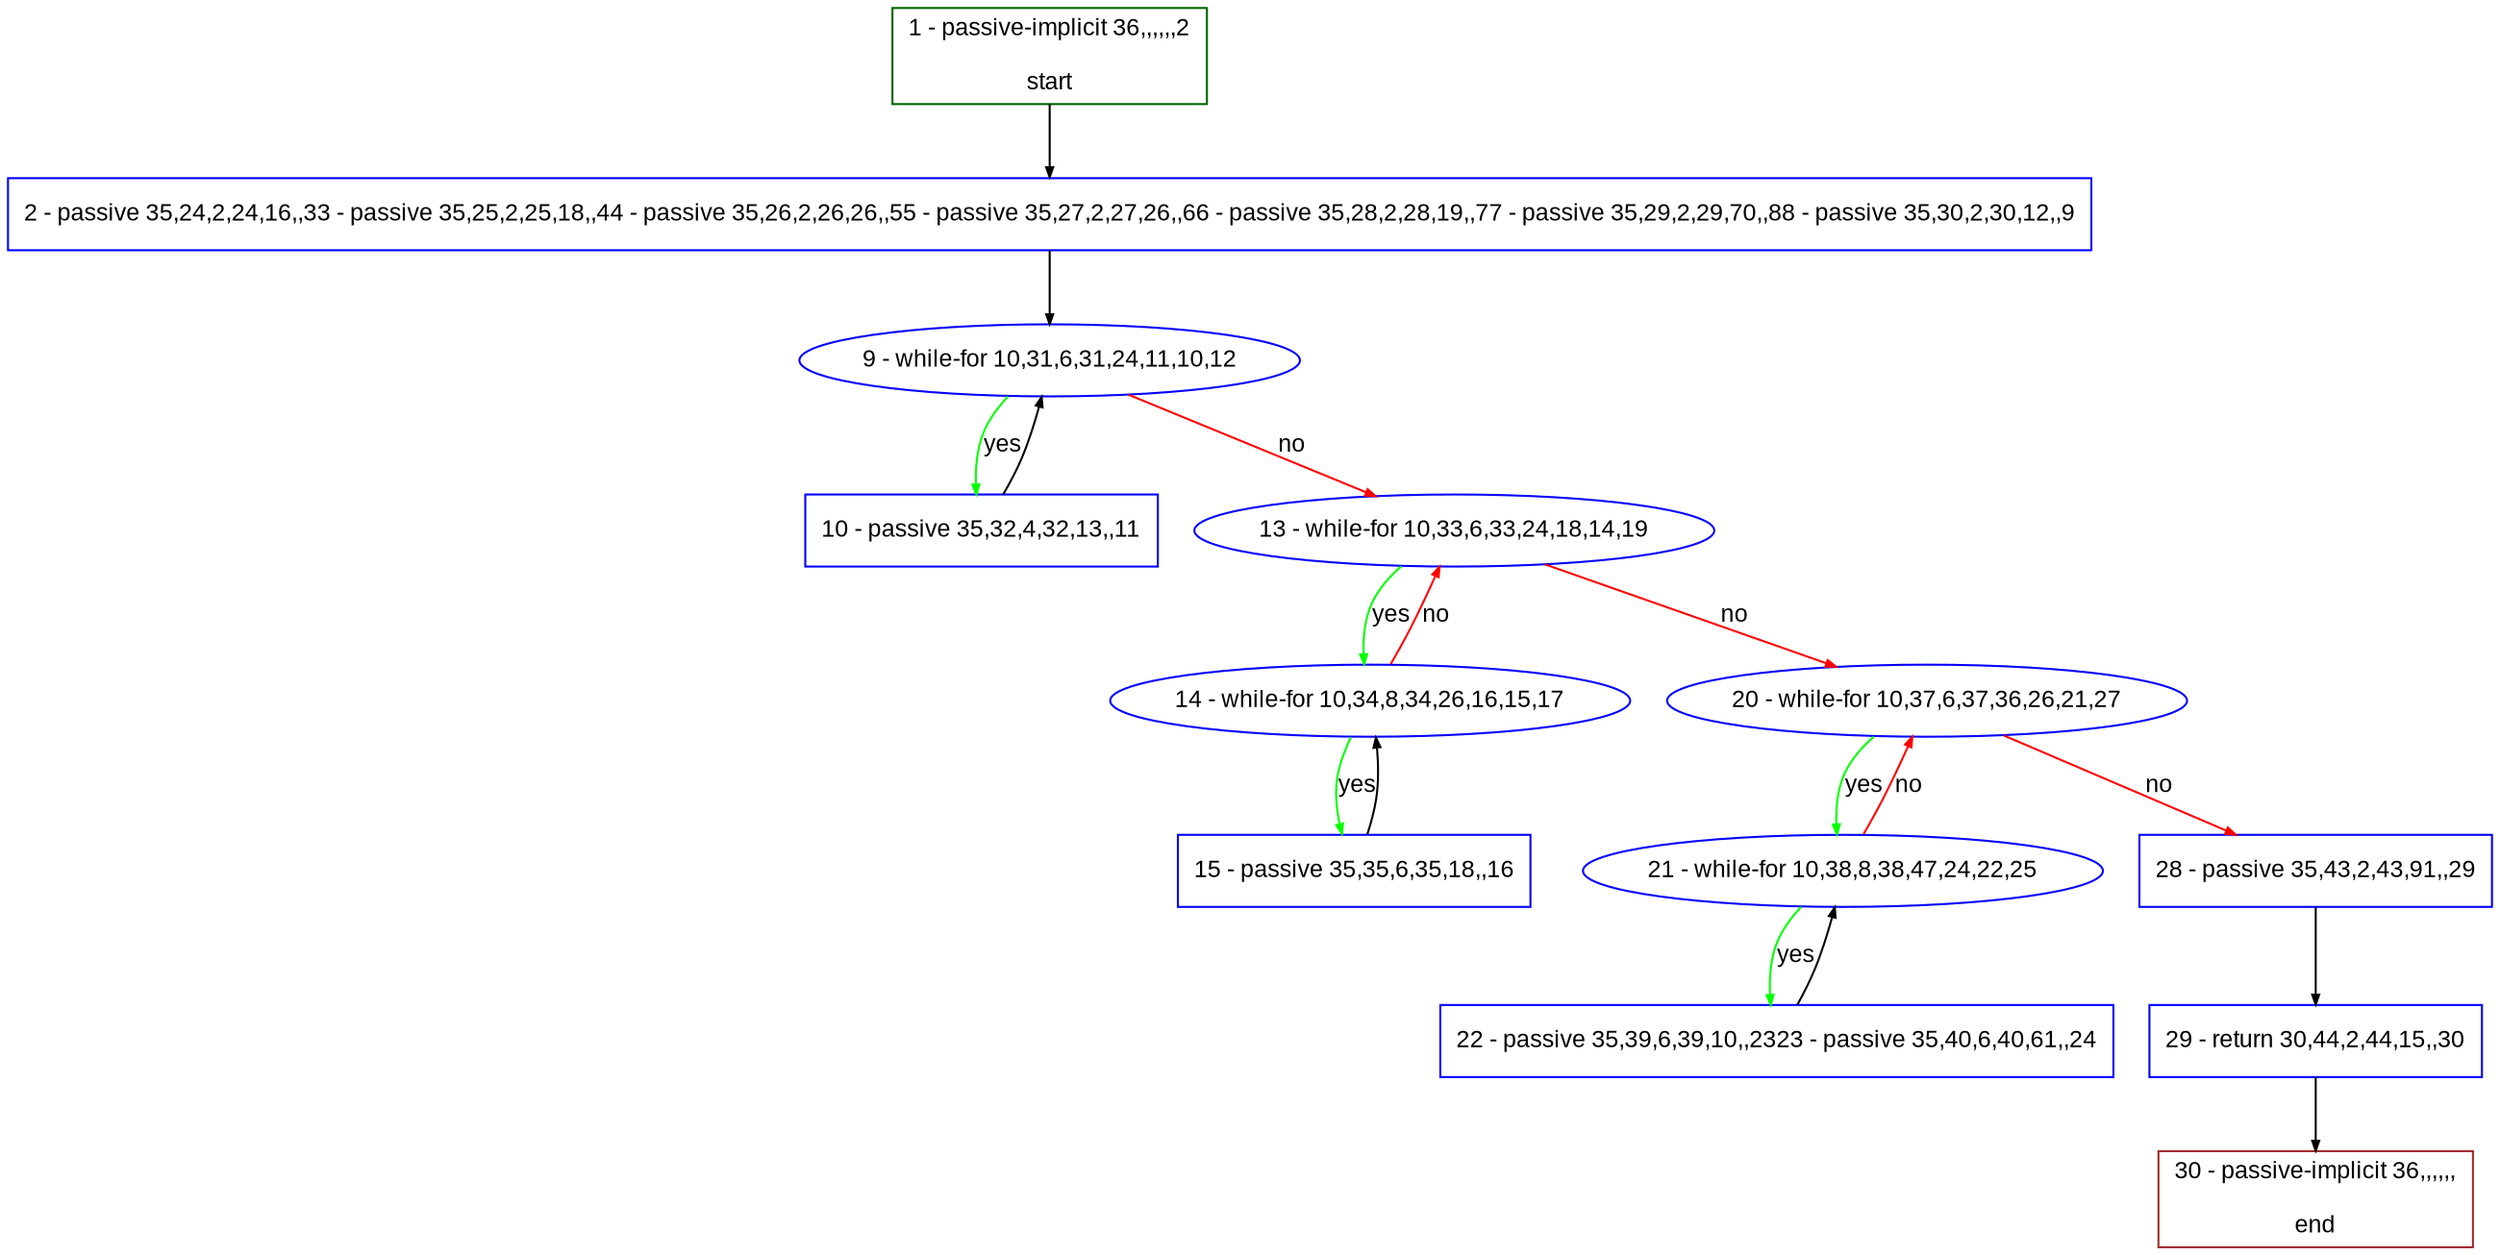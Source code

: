 digraph "" {
  graph [pack="true", label="", fontsize="12", packmode="clust", fontname="Arial", fillcolor="#FFFFCC", bgcolor="white", style="rounded,filled", compound="true"];
  node [node_initialized="no", label="", color="grey", fontsize="12", fillcolor="white", fontname="Arial", style="filled", shape="rectangle", compound="true", fixedsize="false"];
  edge [fontcolor="black", arrowhead="normal", arrowtail="none", arrowsize="0.5", ltail="", label="", color="black", fontsize="12", lhead="", fontname="Arial", dir="forward", compound="true"];
  __N1 [label="2 - passive 35,24,2,24,16,,33 - passive 35,25,2,25,18,,44 - passive 35,26,2,26,26,,55 - passive 35,27,2,27,26,,66 - passive 35,28,2,28,19,,77 - passive 35,29,2,29,70,,88 - passive 35,30,2,30,12,,9", color="#0000ff", fillcolor="#ffffff", style="filled", shape="box"];
  __N2 [label="1 - passive-implicit 36,,,,,,2\n\nstart", color="#006400", fillcolor="#ffffff", style="filled", shape="box"];
  __N3 [label="9 - while-for 10,31,6,31,24,11,10,12", color="#0000ff", fillcolor="#ffffff", style="filled", shape="oval"];
  __N4 [label="10 - passive 35,32,4,32,13,,11", color="#0000ff", fillcolor="#ffffff", style="filled", shape="box"];
  __N5 [label="13 - while-for 10,33,6,33,24,18,14,19", color="#0000ff", fillcolor="#ffffff", style="filled", shape="oval"];
  __N6 [label="14 - while-for 10,34,8,34,26,16,15,17", color="#0000ff", fillcolor="#ffffff", style="filled", shape="oval"];
  __N7 [label="20 - while-for 10,37,6,37,36,26,21,27", color="#0000ff", fillcolor="#ffffff", style="filled", shape="oval"];
  __N8 [label="15 - passive 35,35,6,35,18,,16", color="#0000ff", fillcolor="#ffffff", style="filled", shape="box"];
  __N9 [label="21 - while-for 10,38,8,38,47,24,22,25", color="#0000ff", fillcolor="#ffffff", style="filled", shape="oval"];
  __N10 [label="28 - passive 35,43,2,43,91,,29", color="#0000ff", fillcolor="#ffffff", style="filled", shape="box"];
  __N11 [label="22 - passive 35,39,6,39,10,,2323 - passive 35,40,6,40,61,,24", color="#0000ff", fillcolor="#ffffff", style="filled", shape="box"];
  __N12 [label="29 - return 30,44,2,44,15,,30", color="#0000ff", fillcolor="#ffffff", style="filled", shape="box"];
  __N13 [label="30 - passive-implicit 36,,,,,,\n\nend", color="#a52a2a", fillcolor="#ffffff", style="filled", shape="box"];
  __N2 -> __N1 [arrowhead="normal", arrowtail="none", color="#000000", label="", dir="forward"];
  __N1 -> __N3 [arrowhead="normal", arrowtail="none", color="#000000", label="", dir="forward"];
  __N3 -> __N4 [arrowhead="normal", arrowtail="none", color="#00ff00", label="yes", dir="forward"];
  __N4 -> __N3 [arrowhead="normal", arrowtail="none", color="#000000", label="", dir="forward"];
  __N3 -> __N5 [arrowhead="normal", arrowtail="none", color="#ff0000", label="no", dir="forward"];
  __N5 -> __N6 [arrowhead="normal", arrowtail="none", color="#00ff00", label="yes", dir="forward"];
  __N6 -> __N5 [arrowhead="normal", arrowtail="none", color="#ff0000", label="no", dir="forward"];
  __N5 -> __N7 [arrowhead="normal", arrowtail="none", color="#ff0000", label="no", dir="forward"];
  __N6 -> __N8 [arrowhead="normal", arrowtail="none", color="#00ff00", label="yes", dir="forward"];
  __N8 -> __N6 [arrowhead="normal", arrowtail="none", color="#000000", label="", dir="forward"];
  __N7 -> __N9 [arrowhead="normal", arrowtail="none", color="#00ff00", label="yes", dir="forward"];
  __N9 -> __N7 [arrowhead="normal", arrowtail="none", color="#ff0000", label="no", dir="forward"];
  __N7 -> __N10 [arrowhead="normal", arrowtail="none", color="#ff0000", label="no", dir="forward"];
  __N9 -> __N11 [arrowhead="normal", arrowtail="none", color="#00ff00", label="yes", dir="forward"];
  __N11 -> __N9 [arrowhead="normal", arrowtail="none", color="#000000", label="", dir="forward"];
  __N10 -> __N12 [arrowhead="normal", arrowtail="none", color="#000000", label="", dir="forward"];
  __N12 -> __N13 [arrowhead="normal", arrowtail="none", color="#000000", label="", dir="forward"];
}
